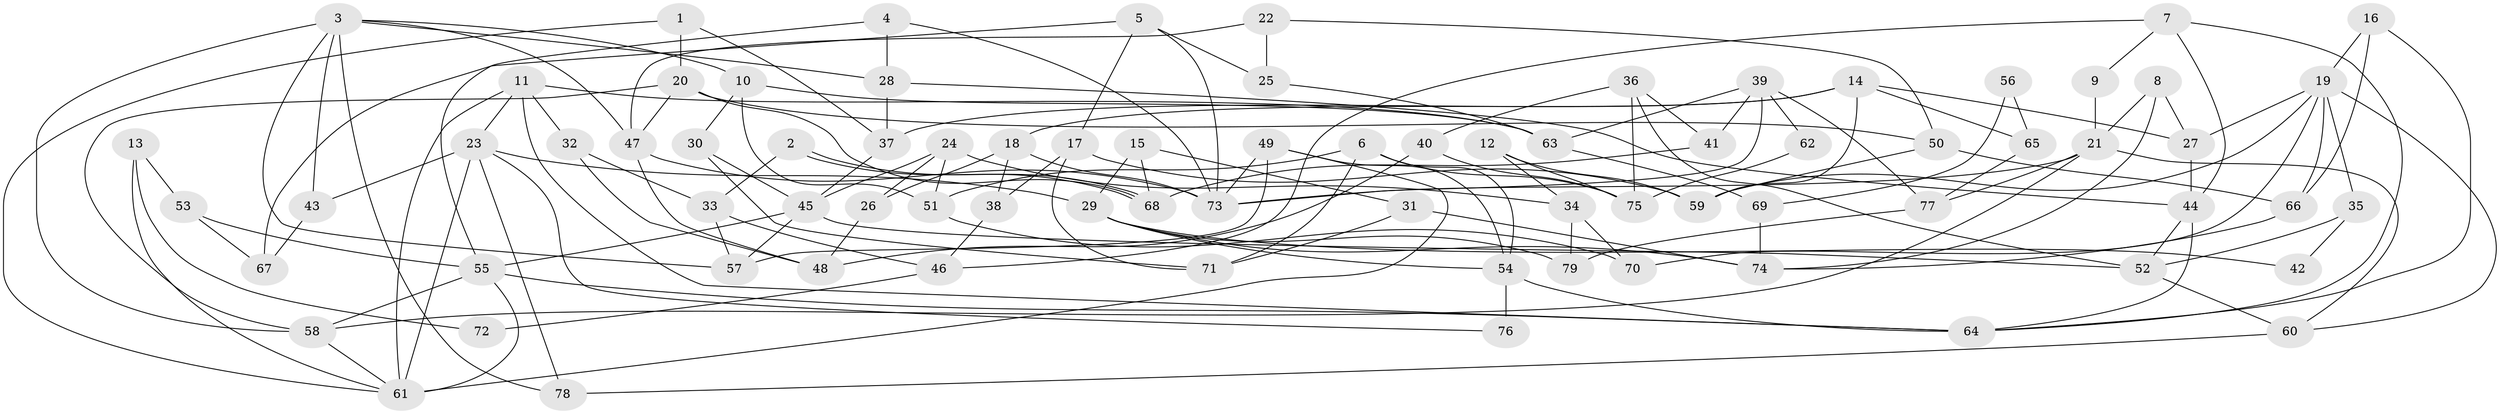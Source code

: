 // Generated by graph-tools (version 1.1) at 2025/50/03/09/25 04:50:56]
// undirected, 79 vertices, 158 edges
graph export_dot {
graph [start="1"]
  node [color=gray90,style=filled];
  1;
  2;
  3;
  4;
  5;
  6;
  7;
  8;
  9;
  10;
  11;
  12;
  13;
  14;
  15;
  16;
  17;
  18;
  19;
  20;
  21;
  22;
  23;
  24;
  25;
  26;
  27;
  28;
  29;
  30;
  31;
  32;
  33;
  34;
  35;
  36;
  37;
  38;
  39;
  40;
  41;
  42;
  43;
  44;
  45;
  46;
  47;
  48;
  49;
  50;
  51;
  52;
  53;
  54;
  55;
  56;
  57;
  58;
  59;
  60;
  61;
  62;
  63;
  64;
  65;
  66;
  67;
  68;
  69;
  70;
  71;
  72;
  73;
  74;
  75;
  76;
  77;
  78;
  79;
  1 -- 61;
  1 -- 20;
  1 -- 37;
  2 -- 33;
  2 -- 68;
  2 -- 68;
  3 -- 10;
  3 -- 58;
  3 -- 28;
  3 -- 43;
  3 -- 47;
  3 -- 57;
  3 -- 78;
  4 -- 55;
  4 -- 73;
  4 -- 28;
  5 -- 73;
  5 -- 25;
  5 -- 17;
  5 -- 67;
  6 -- 51;
  6 -- 75;
  6 -- 54;
  6 -- 71;
  7 -- 44;
  7 -- 46;
  7 -- 9;
  7 -- 64;
  8 -- 21;
  8 -- 74;
  8 -- 27;
  9 -- 21;
  10 -- 30;
  10 -- 63;
  10 -- 51;
  11 -- 64;
  11 -- 61;
  11 -- 23;
  11 -- 32;
  11 -- 63;
  12 -- 34;
  12 -- 59;
  12 -- 75;
  13 -- 61;
  13 -- 53;
  13 -- 72;
  14 -- 37;
  14 -- 27;
  14 -- 18;
  14 -- 59;
  14 -- 65;
  15 -- 68;
  15 -- 29;
  15 -- 31;
  16 -- 64;
  16 -- 19;
  16 -- 66;
  17 -- 59;
  17 -- 38;
  17 -- 71;
  18 -- 73;
  18 -- 26;
  18 -- 38;
  19 -- 27;
  19 -- 66;
  19 -- 35;
  19 -- 59;
  19 -- 60;
  19 -- 70;
  20 -- 47;
  20 -- 58;
  20 -- 50;
  20 -- 68;
  21 -- 58;
  21 -- 60;
  21 -- 73;
  21 -- 77;
  22 -- 47;
  22 -- 50;
  22 -- 25;
  23 -- 78;
  23 -- 29;
  23 -- 43;
  23 -- 61;
  23 -- 76;
  24 -- 45;
  24 -- 26;
  24 -- 34;
  24 -- 51;
  25 -- 63;
  26 -- 48;
  27 -- 44;
  28 -- 37;
  28 -- 44;
  29 -- 74;
  29 -- 42;
  29 -- 54;
  29 -- 79;
  30 -- 45;
  30 -- 71;
  31 -- 71;
  31 -- 74;
  32 -- 48;
  32 -- 33;
  33 -- 57;
  33 -- 46;
  34 -- 70;
  34 -- 79;
  35 -- 52;
  35 -- 42;
  36 -- 41;
  36 -- 52;
  36 -- 40;
  36 -- 75;
  37 -- 45;
  38 -- 46;
  39 -- 77;
  39 -- 73;
  39 -- 41;
  39 -- 62;
  39 -- 63;
  40 -- 75;
  40 -- 48;
  41 -- 68;
  43 -- 67;
  44 -- 64;
  44 -- 52;
  45 -- 55;
  45 -- 52;
  45 -- 57;
  46 -- 72;
  47 -- 73;
  47 -- 48;
  49 -- 54;
  49 -- 57;
  49 -- 61;
  49 -- 73;
  50 -- 59;
  50 -- 66;
  51 -- 70;
  52 -- 60;
  53 -- 67;
  53 -- 55;
  54 -- 64;
  54 -- 76;
  55 -- 61;
  55 -- 64;
  55 -- 58;
  56 -- 69;
  56 -- 65;
  58 -- 61;
  60 -- 78;
  62 -- 75;
  63 -- 69;
  65 -- 77;
  66 -- 74;
  69 -- 74;
  77 -- 79;
}
